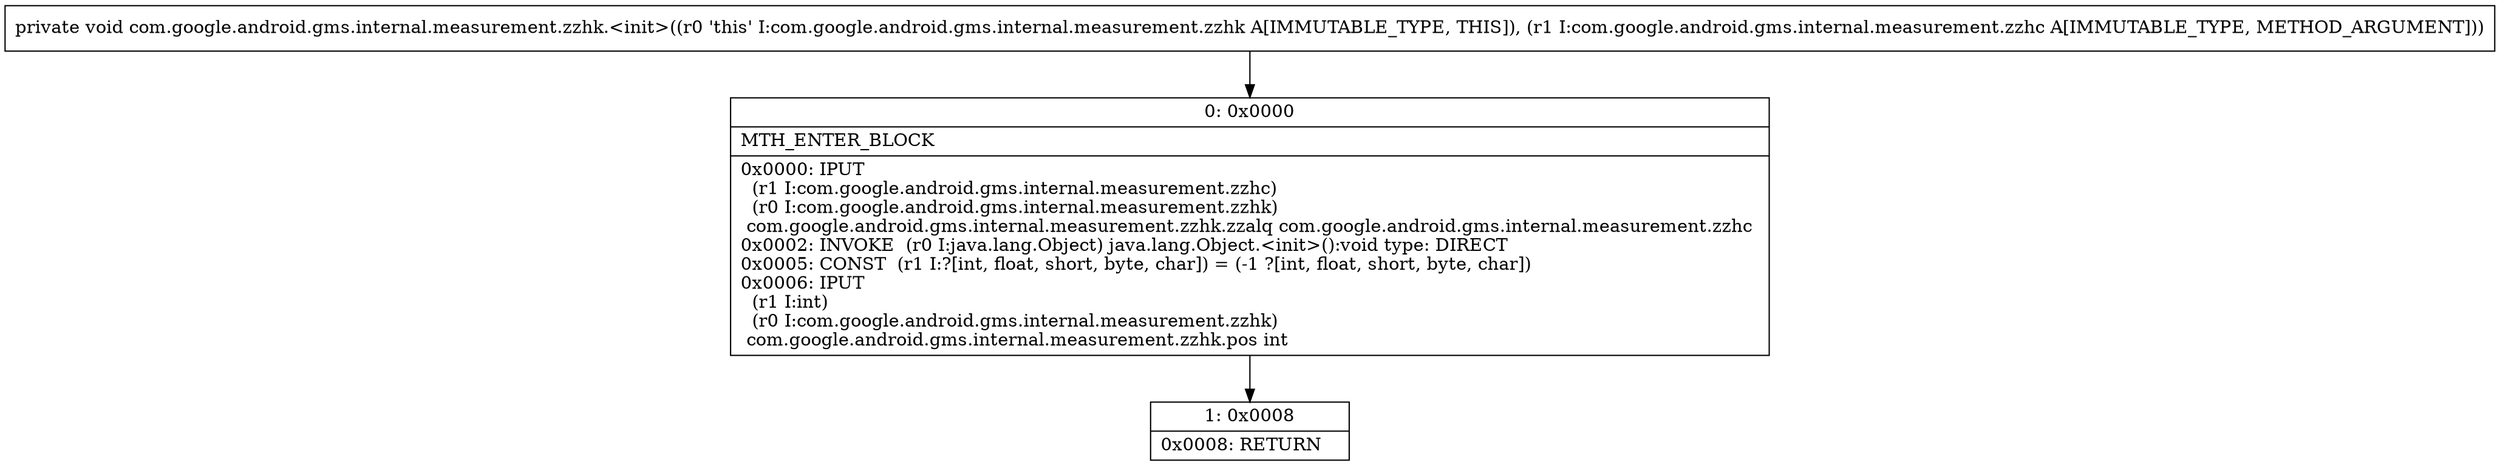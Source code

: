 digraph "CFG forcom.google.android.gms.internal.measurement.zzhk.\<init\>(Lcom\/google\/android\/gms\/internal\/measurement\/zzhc;)V" {
Node_0 [shape=record,label="{0\:\ 0x0000|MTH_ENTER_BLOCK\l|0x0000: IPUT  \l  (r1 I:com.google.android.gms.internal.measurement.zzhc)\l  (r0 I:com.google.android.gms.internal.measurement.zzhk)\l com.google.android.gms.internal.measurement.zzhk.zzalq com.google.android.gms.internal.measurement.zzhc \l0x0002: INVOKE  (r0 I:java.lang.Object) java.lang.Object.\<init\>():void type: DIRECT \l0x0005: CONST  (r1 I:?[int, float, short, byte, char]) = (\-1 ?[int, float, short, byte, char]) \l0x0006: IPUT  \l  (r1 I:int)\l  (r0 I:com.google.android.gms.internal.measurement.zzhk)\l com.google.android.gms.internal.measurement.zzhk.pos int \l}"];
Node_1 [shape=record,label="{1\:\ 0x0008|0x0008: RETURN   \l}"];
MethodNode[shape=record,label="{private void com.google.android.gms.internal.measurement.zzhk.\<init\>((r0 'this' I:com.google.android.gms.internal.measurement.zzhk A[IMMUTABLE_TYPE, THIS]), (r1 I:com.google.android.gms.internal.measurement.zzhc A[IMMUTABLE_TYPE, METHOD_ARGUMENT])) }"];
MethodNode -> Node_0;
Node_0 -> Node_1;
}

